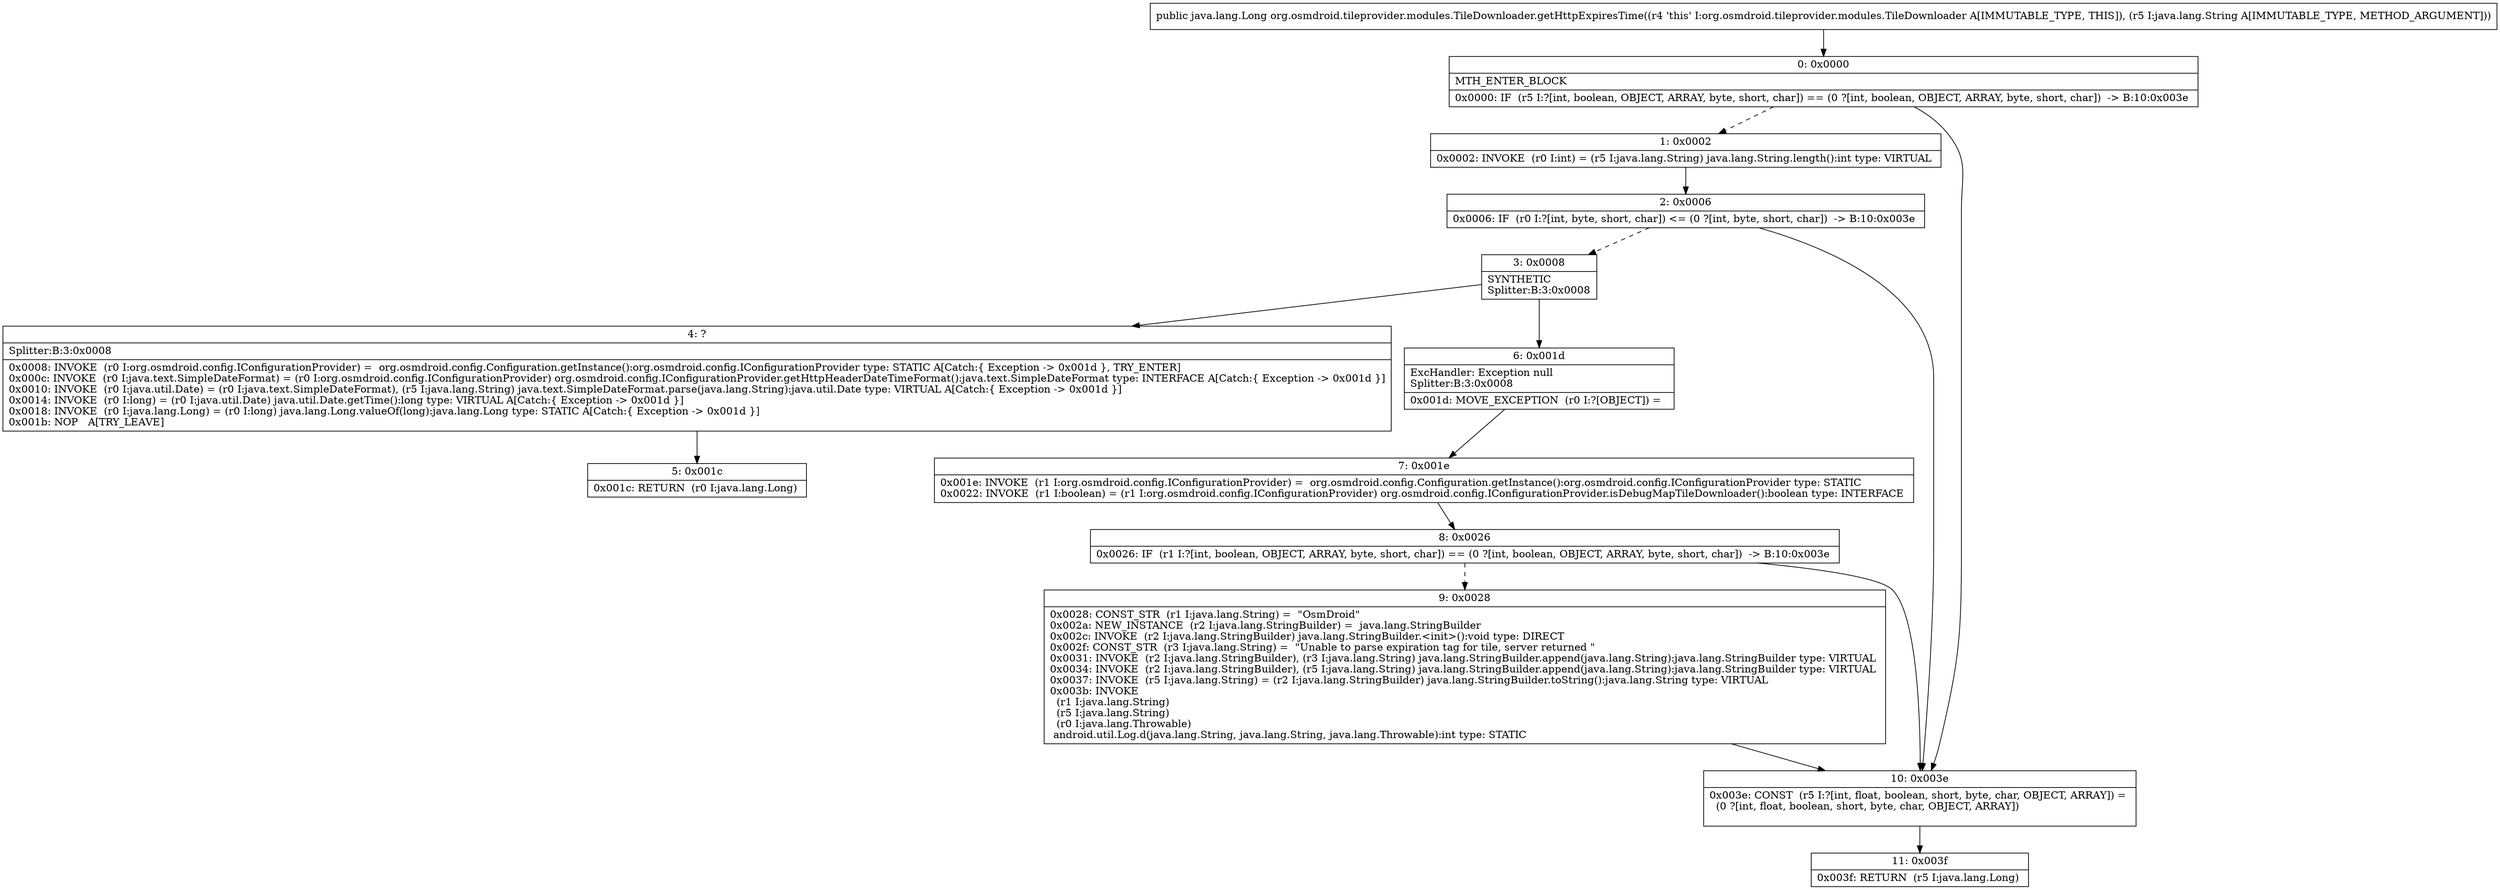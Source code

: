 digraph "CFG fororg.osmdroid.tileprovider.modules.TileDownloader.getHttpExpiresTime(Ljava\/lang\/String;)Ljava\/lang\/Long;" {
Node_0 [shape=record,label="{0\:\ 0x0000|MTH_ENTER_BLOCK\l|0x0000: IF  (r5 I:?[int, boolean, OBJECT, ARRAY, byte, short, char]) == (0 ?[int, boolean, OBJECT, ARRAY, byte, short, char])  \-\> B:10:0x003e \l}"];
Node_1 [shape=record,label="{1\:\ 0x0002|0x0002: INVOKE  (r0 I:int) = (r5 I:java.lang.String) java.lang.String.length():int type: VIRTUAL \l}"];
Node_2 [shape=record,label="{2\:\ 0x0006|0x0006: IF  (r0 I:?[int, byte, short, char]) \<= (0 ?[int, byte, short, char])  \-\> B:10:0x003e \l}"];
Node_3 [shape=record,label="{3\:\ 0x0008|SYNTHETIC\lSplitter:B:3:0x0008\l}"];
Node_4 [shape=record,label="{4\:\ ?|Splitter:B:3:0x0008\l|0x0008: INVOKE  (r0 I:org.osmdroid.config.IConfigurationProvider) =  org.osmdroid.config.Configuration.getInstance():org.osmdroid.config.IConfigurationProvider type: STATIC A[Catch:\{ Exception \-\> 0x001d \}, TRY_ENTER]\l0x000c: INVOKE  (r0 I:java.text.SimpleDateFormat) = (r0 I:org.osmdroid.config.IConfigurationProvider) org.osmdroid.config.IConfigurationProvider.getHttpHeaderDateTimeFormat():java.text.SimpleDateFormat type: INTERFACE A[Catch:\{ Exception \-\> 0x001d \}]\l0x0010: INVOKE  (r0 I:java.util.Date) = (r0 I:java.text.SimpleDateFormat), (r5 I:java.lang.String) java.text.SimpleDateFormat.parse(java.lang.String):java.util.Date type: VIRTUAL A[Catch:\{ Exception \-\> 0x001d \}]\l0x0014: INVOKE  (r0 I:long) = (r0 I:java.util.Date) java.util.Date.getTime():long type: VIRTUAL A[Catch:\{ Exception \-\> 0x001d \}]\l0x0018: INVOKE  (r0 I:java.lang.Long) = (r0 I:long) java.lang.Long.valueOf(long):java.lang.Long type: STATIC A[Catch:\{ Exception \-\> 0x001d \}]\l0x001b: NOP   A[TRY_LEAVE]\l}"];
Node_5 [shape=record,label="{5\:\ 0x001c|0x001c: RETURN  (r0 I:java.lang.Long) \l}"];
Node_6 [shape=record,label="{6\:\ 0x001d|ExcHandler: Exception null\lSplitter:B:3:0x0008\l|0x001d: MOVE_EXCEPTION  (r0 I:?[OBJECT]) =  \l}"];
Node_7 [shape=record,label="{7\:\ 0x001e|0x001e: INVOKE  (r1 I:org.osmdroid.config.IConfigurationProvider) =  org.osmdroid.config.Configuration.getInstance():org.osmdroid.config.IConfigurationProvider type: STATIC \l0x0022: INVOKE  (r1 I:boolean) = (r1 I:org.osmdroid.config.IConfigurationProvider) org.osmdroid.config.IConfigurationProvider.isDebugMapTileDownloader():boolean type: INTERFACE \l}"];
Node_8 [shape=record,label="{8\:\ 0x0026|0x0026: IF  (r1 I:?[int, boolean, OBJECT, ARRAY, byte, short, char]) == (0 ?[int, boolean, OBJECT, ARRAY, byte, short, char])  \-\> B:10:0x003e \l}"];
Node_9 [shape=record,label="{9\:\ 0x0028|0x0028: CONST_STR  (r1 I:java.lang.String) =  \"OsmDroid\" \l0x002a: NEW_INSTANCE  (r2 I:java.lang.StringBuilder) =  java.lang.StringBuilder \l0x002c: INVOKE  (r2 I:java.lang.StringBuilder) java.lang.StringBuilder.\<init\>():void type: DIRECT \l0x002f: CONST_STR  (r3 I:java.lang.String) =  \"Unable to parse expiration tag for tile, server returned \" \l0x0031: INVOKE  (r2 I:java.lang.StringBuilder), (r3 I:java.lang.String) java.lang.StringBuilder.append(java.lang.String):java.lang.StringBuilder type: VIRTUAL \l0x0034: INVOKE  (r2 I:java.lang.StringBuilder), (r5 I:java.lang.String) java.lang.StringBuilder.append(java.lang.String):java.lang.StringBuilder type: VIRTUAL \l0x0037: INVOKE  (r5 I:java.lang.String) = (r2 I:java.lang.StringBuilder) java.lang.StringBuilder.toString():java.lang.String type: VIRTUAL \l0x003b: INVOKE  \l  (r1 I:java.lang.String)\l  (r5 I:java.lang.String)\l  (r0 I:java.lang.Throwable)\l android.util.Log.d(java.lang.String, java.lang.String, java.lang.Throwable):int type: STATIC \l}"];
Node_10 [shape=record,label="{10\:\ 0x003e|0x003e: CONST  (r5 I:?[int, float, boolean, short, byte, char, OBJECT, ARRAY]) = \l  (0 ?[int, float, boolean, short, byte, char, OBJECT, ARRAY])\l \l}"];
Node_11 [shape=record,label="{11\:\ 0x003f|0x003f: RETURN  (r5 I:java.lang.Long) \l}"];
MethodNode[shape=record,label="{public java.lang.Long org.osmdroid.tileprovider.modules.TileDownloader.getHttpExpiresTime((r4 'this' I:org.osmdroid.tileprovider.modules.TileDownloader A[IMMUTABLE_TYPE, THIS]), (r5 I:java.lang.String A[IMMUTABLE_TYPE, METHOD_ARGUMENT])) }"];
MethodNode -> Node_0;
Node_0 -> Node_1[style=dashed];
Node_0 -> Node_10;
Node_1 -> Node_2;
Node_2 -> Node_3[style=dashed];
Node_2 -> Node_10;
Node_3 -> Node_4;
Node_3 -> Node_6;
Node_4 -> Node_5;
Node_6 -> Node_7;
Node_7 -> Node_8;
Node_8 -> Node_9[style=dashed];
Node_8 -> Node_10;
Node_9 -> Node_10;
Node_10 -> Node_11;
}


